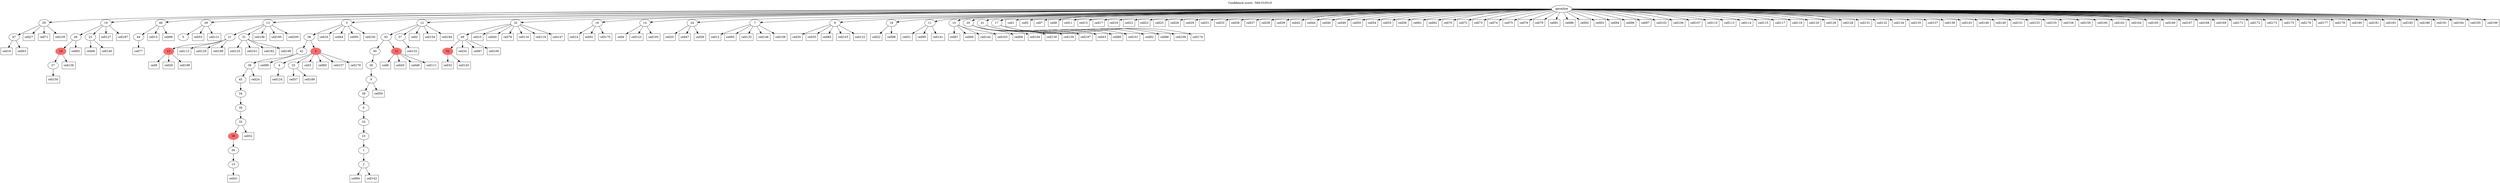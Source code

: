 digraph g {
	"52" -> "53";
	"53" [label="47"];
	"48" -> "49";
	"49" [label="27"];
	"47" -> "48";
	"48" [color=indianred1, style=filled, label="19"];
	"45" -> "46";
	"46" [label="22"];
	"45" -> "47";
	"47" [label="46"];
	"43" -> "44";
	"44" [label="44"];
	"37" -> "38";
	"38" [label="5"];
	"33" -> "34";
	"34" [color=indianred1, style=filled, label="13"];
	"31" -> "32";
	"32" [label="31"];
	"31" -> "33";
	"33" [label="21"];
	"29" -> "30";
	"30" [label="15"];
	"28" -> "29";
	"29" [label="50"];
	"27" -> "28";
	"28" [color=indianred1, style=filled, label="38"];
	"26" -> "27";
	"27" [label="35"];
	"25" -> "26";
	"26" [label="30"];
	"24" -> "25";
	"25" [label="34"];
	"23" -> "24";
	"24" [label="45"];
	"22" -> "23";
	"23" [label="36"];
	"19" -> "20";
	"20" [label="4"];
	"19" -> "21";
	"21" [label="25"];
	"18" -> "19";
	"19" [color=indianred1, style=filled, label="3"];
	"18" -> "22";
	"22" [label="42"];
	"17" -> "18";
	"18" [label="38"];
	"13" -> "14";
	"14" [label="2"];
	"12" -> "13";
	"13" [label="1"];
	"11" -> "12";
	"12" [label="23"];
	"10" -> "11";
	"11" [label="33"];
	"9" -> "10";
	"10" [label="6"];
	"8" -> "9";
	"9" [label="39"];
	"7" -> "8";
	"8" [label="9"];
	"6" -> "7";
	"7" [label="26"];
	"5" -> "6";
	"6" [label="40"];
	"5" -> "15";
	"15" [color=indianred1, style=filled, label="12"];
	"4" -> "5";
	"5" [label="43"];
	"4" -> "16";
	"16" [label="37"];
	"2" -> "3";
	"3" [color=indianred1, style=filled, label="32"];
	"1" -> "2";
	"2" [label="49"];
	"0" -> "1";
	"1" [label="32"];
	"0" -> "4";
	"4" [label="12"];
	"0" -> "17";
	"17" [label="3"];
	"0" -> "31";
	"31" [label="13"];
	"0" -> "35";
	"35" [label="16"];
	"0" -> "36";
	"36" [label="14"];
	"0" -> "37";
	"37" [label="28"];
	"0" -> "39";
	"39" [label="24"];
	"0" -> "40";
	"40" [label="7"];
	"0" -> "41";
	"41" [label="8"];
	"0" -> "42";
	"42" [label="18"];
	"0" -> "43";
	"43" [label="48"];
	"0" -> "45";
	"45" [label="19"];
	"0" -> "50";
	"50" [label="11"];
	"0" -> "51";
	"51" [label="10"];
	"0" -> "52";
	"52" [label="29"];
	"0" -> "54";
	"54" [label="20"];
	"0" -> "55";
	"55" [label="41"];
	"0" -> "56";
	"56" [label="17"];
	"0" [label="germline"];
	"0" -> "cell1";
	"cell1" [shape=box];
	"4" -> "cell2";
	"cell2" [shape=box];
	"19" -> "cell3";
	"cell3" [shape=box];
	"36" -> "cell4";
	"cell4" [shape=box];
	"0" -> "cell5";
	"cell5" [shape=box];
	"15" -> "cell6";
	"cell6" [shape=box];
	"0" -> "cell7";
	"cell7" [shape=box];
	"0" -> "cell8";
	"cell8" [shape=box];
	"34" -> "cell9";
	"cell9" [shape=box];
	"1" -> "cell10";
	"cell10" [shape=box];
	"0" -> "cell11";
	"cell11" [shape=box];
	"40" -> "cell12";
	"cell12" [shape=box];
	"43" -> "cell13";
	"cell13" [shape=box];
	"35" -> "cell14";
	"cell14" [shape=box];
	"0" -> "cell15";
	"cell15" [shape=box];
	"17" -> "cell16";
	"cell16" [shape=box];
	"0" -> "cell17";
	"cell17" [shape=box];
	"0" -> "cell18";
	"cell18" [shape=box];
	"53" -> "cell19";
	"cell19" [shape=box];
	"39" -> "cell20";
	"cell20" [shape=box];
	"0" -> "cell21";
	"cell21" [shape=box];
	"42" -> "cell22";
	"cell22" [shape=box];
	"0" -> "cell23";
	"cell23" [shape=box];
	"23" -> "cell24";
	"cell24" [shape=box];
	"0" -> "cell25";
	"cell25" [shape=box];
	"34" -> "cell26";
	"cell26" [shape=box];
	"52" -> "cell27";
	"cell27" [shape=box];
	"0" -> "cell28";
	"cell28" [shape=box];
	"0" -> "cell29";
	"cell29" [shape=box];
	"41" -> "cell30";
	"cell30" [shape=box];
	"0" -> "cell31";
	"cell31" [shape=box];
	"3" -> "cell32";
	"cell32" [shape=box];
	"0" -> "cell33";
	"cell33" [shape=box];
	"2" -> "cell34";
	"cell34" [shape=box];
	"41" -> "cell35";
	"cell35" [shape=box];
	"0" -> "cell36";
	"cell36" [shape=box];
	"0" -> "cell37";
	"cell37" [shape=box];
	"0" -> "cell38";
	"cell38" [shape=box];
	"0" -> "cell39";
	"cell39" [shape=box];
	"1" -> "cell40";
	"cell40" [shape=box];
	"30" -> "cell41";
	"cell41" [shape=box];
	"0" -> "cell42";
	"cell42" [shape=box];
	"55" -> "cell43";
	"cell43" [shape=box];
	"0" -> "cell44";
	"cell44" [shape=box];
	"15" -> "cell45";
	"cell45" [shape=box];
	"0" -> "cell46";
	"cell46" [shape=box];
	"39" -> "cell47";
	"cell47" [shape=box];
	"15" -> "cell48";
	"cell48" [shape=box];
	"0" -> "cell49";
	"cell49" [shape=box];
	"0" -> "cell50";
	"cell50" [shape=box];
	"50" -> "cell51";
	"cell51" [shape=box];
	"27" -> "cell52";
	"cell52" [shape=box];
	"37" -> "cell53";
	"cell53" [shape=box];
	"0" -> "cell54";
	"cell54" [shape=box];
	"0" -> "cell55";
	"cell55" [shape=box];
	"39" -> "cell56";
	"cell56" [shape=box];
	"21" -> "cell57";
	"cell57" [shape=box];
	"0" -> "cell58";
	"cell58" [shape=box];
	"8" -> "cell59";
	"cell59" [shape=box];
	"19" -> "cell60";
	"cell60" [shape=box];
	"0" -> "cell61";
	"cell61" [shape=box];
	"0" -> "cell62";
	"cell62" [shape=box];
	"53" -> "cell63";
	"cell63" [shape=box];
	"17" -> "cell64";
	"cell64" [shape=box];
	"40" -> "cell65";
	"cell65" [shape=box];
	"46" -> "cell66";
	"cell66" [shape=box];
	"51" -> "cell67";
	"cell67" [shape=box];
	"54" -> "cell68";
	"cell68" [shape=box];
	"51" -> "cell69";
	"cell69" [shape=box];
	"0" -> "cell70";
	"cell70" [shape=box];
	"52" -> "cell71";
	"cell71" [shape=box];
	"0" -> "cell72";
	"cell72" [shape=box];
	"0" -> "cell73";
	"cell73" [shape=box];
	"0" -> "cell74";
	"cell74" [shape=box];
	"0" -> "cell75";
	"cell75" [shape=box];
	"0" -> "cell76";
	"cell76" [shape=box];
	"44" -> "cell77";
	"cell77" [shape=box];
	"1" -> "cell78";
	"cell78" [shape=box];
	"0" -> "cell79";
	"cell79" [shape=box];
	"55" -> "cell80";
	"cell80" [shape=box];
	"0" -> "cell81";
	"cell81" [shape=box];
	"56" -> "cell82";
	"cell82" [shape=box];
	"47" -> "cell83";
	"cell83" [shape=box];
	"14" -> "cell84";
	"cell84" [shape=box];
	"41" -> "cell85";
	"cell85" [shape=box];
	"56" -> "cell86";
	"cell86" [shape=box];
	"2" -> "cell87";
	"cell87" [shape=box];
	"0" -> "cell88";
	"cell88" [shape=box];
	"43" -> "cell89";
	"cell89" [shape=box];
	"50" -> "cell90";
	"cell90" [shape=box];
	"35" -> "cell91";
	"cell91" [shape=box];
	"0" -> "cell92";
	"cell92" [shape=box];
	"0" -> "cell93";
	"cell93" [shape=box];
	"0" -> "cell94";
	"cell94" [shape=box];
	"17" -> "cell95";
	"cell95" [shape=box];
	"0" -> "cell96";
	"cell96" [shape=box];
	"0" -> "cell97";
	"cell97" [shape=box];
	"42" -> "cell98";
	"cell98" [shape=box];
	"22" -> "cell99";
	"cell99" [shape=box];
	"2" -> "cell100";
	"cell100" [shape=box];
	"55" -> "cell101";
	"cell101" [shape=box];
	"0" -> "cell102";
	"cell102" [shape=box];
	"41" -> "cell103";
	"cell103" [shape=box];
	"54" -> "cell104";
	"cell104" [shape=box];
	"52" -> "cell105";
	"cell105" [shape=box];
	"0" -> "cell106";
	"cell106" [shape=box];
	"0" -> "cell107";
	"cell107" [shape=box];
	"31" -> "cell108";
	"cell108" [shape=box];
	"56" -> "cell109";
	"cell109" [shape=box];
	"0" -> "cell110";
	"cell110" [shape=box];
	"15" -> "cell111";
	"cell111" [shape=box];
	"33" -> "cell112";
	"cell112" [shape=box];
	"0" -> "cell113";
	"cell113" [shape=box];
	"0" -> "cell114";
	"cell114" [shape=box];
	"0" -> "cell115";
	"cell115" [shape=box];
	"1" -> "cell116";
	"cell116" [shape=box];
	"0" -> "cell117";
	"cell117" [shape=box];
	"0" -> "cell118";
	"cell118" [shape=box];
	"1" -> "cell119";
	"cell119" [shape=box];
	"0" -> "cell120";
	"cell120" [shape=box];
	"37" -> "cell121";
	"cell121" [shape=box];
	"41" -> "cell122";
	"cell122" [shape=box];
	"36" -> "cell123";
	"cell123" [shape=box];
	"20" -> "cell124";
	"cell124" [shape=box];
	"32" -> "cell125";
	"cell125" [shape=box];
	"0" -> "cell126";
	"cell126" [shape=box];
	"45" -> "cell127";
	"cell127" [shape=box];
	"0" -> "cell128";
	"cell128" [shape=box];
	"33" -> "cell129";
	"cell129" [shape=box];
	"54" -> "cell130";
	"cell130" [shape=box];
	"0" -> "cell131";
	"cell131" [shape=box];
	"0" -> "cell132";
	"cell132" [shape=box];
	"40" -> "cell133";
	"cell133" [shape=box];
	"0" -> "cell134";
	"cell134" [shape=box];
	"0" -> "cell135";
	"cell135" [shape=box];
	"48" -> "cell136";
	"cell136" [shape=box];
	"0" -> "cell137";
	"cell137" [shape=box];
	"0" -> "cell138";
	"cell138" [shape=box];
	"54" -> "cell139";
	"cell139" [shape=box];
	"46" -> "cell140";
	"cell140" [shape=box];
	"50" -> "cell141";
	"cell141" [shape=box];
	"14" -> "cell142";
	"cell142" [shape=box];
	"0" -> "cell143";
	"cell143" [shape=box];
	"51" -> "cell144";
	"cell144" [shape=box];
	"3" -> "cell145";
	"cell145" [shape=box];
	"0" -> "cell146";
	"cell146" [shape=box];
	"1" -> "cell147";
	"cell147" [shape=box];
	"40" -> "cell148";
	"cell148" [shape=box];
	"0" -> "cell149";
	"cell149" [shape=box];
	"49" -> "cell150";
	"cell150" [shape=box];
	"0" -> "cell151";
	"cell151" [shape=box];
	"16" -> "cell152";
	"cell152" [shape=box];
	"0" -> "cell153";
	"cell153" [shape=box];
	"4" -> "cell154";
	"cell154" [shape=box];
	"0" -> "cell155";
	"cell155" [shape=box];
	"40" -> "cell156";
	"cell156" [shape=box];
	"19" -> "cell157";
	"cell157" [shape=box];
	"0" -> "cell158";
	"cell158" [shape=box];
	"0" -> "cell159";
	"cell159" [shape=box];
	"0" -> "cell160";
	"cell160" [shape=box];
	"32" -> "cell161";
	"cell161" [shape=box];
	"0" -> "cell162";
	"cell162" [shape=box];
	"51" -> "cell163";
	"cell163" [shape=box];
	"0" -> "cell164";
	"cell164" [shape=box];
	"0" -> "cell165";
	"cell165" [shape=box];
	"0" -> "cell166";
	"cell166" [shape=box];
	"0" -> "cell167";
	"cell167" [shape=box];
	"0" -> "cell168";
	"cell168" [shape=box];
	"0" -> "cell169";
	"cell169" [shape=box];
	"35" -> "cell170";
	"cell170" [shape=box];
	"0" -> "cell171";
	"cell171" [shape=box];
	"0" -> "cell172";
	"cell172" [shape=box];
	"0" -> "cell173";
	"cell173" [shape=box];
	"56" -> "cell174";
	"cell174" [shape=box];
	"0" -> "cell175";
	"cell175" [shape=box];
	"0" -> "cell176";
	"cell176" [shape=box];
	"0" -> "cell177";
	"cell177" [shape=box];
	"0" -> "cell178";
	"cell178" [shape=box];
	"19" -> "cell179";
	"cell179" [shape=box];
	"0" -> "cell180";
	"cell180" [shape=box];
	"0" -> "cell181";
	"cell181" [shape=box];
	"32" -> "cell182";
	"cell182" [shape=box];
	"0" -> "cell183";
	"cell183" [shape=box];
	"4" -> "cell184";
	"cell184" [shape=box];
	"0" -> "cell185";
	"cell185" [shape=box];
	"0" -> "cell186";
	"cell186" [shape=box];
	"45" -> "cell187";
	"cell187" [shape=box];
	"33" -> "cell188";
	"cell188" [shape=box];
	"21" -> "cell189";
	"cell189" [shape=box];
	"31" -> "cell190";
	"cell190" [shape=box];
	"0" -> "cell191";
	"cell191" [shape=box];
	"17" -> "cell192";
	"cell192" [shape=box];
	"36" -> "cell193";
	"cell193" [shape=box];
	"0" -> "cell194";
	"cell194" [shape=box];
	"0" -> "cell195";
	"cell195" [shape=box];
	"32" -> "cell196";
	"cell196" [shape=box];
	"54" -> "cell197";
	"cell197" [shape=box];
	"34" -> "cell198";
	"cell198" [shape=box];
	"0" -> "cell199";
	"cell199" [shape=box];
	"31" -> "cell200";
	"cell200" [shape=box];
	labelloc="t";
	label="Confidence score: -569.010519";
}
